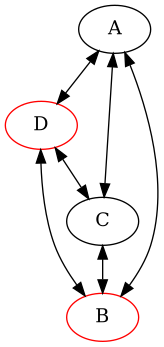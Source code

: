 @startuml 
digraph G {
 concentrate=true 
A -> D;
A -> B;
A -> C;
D [color=red]D -> A;
D -> B;
D -> C;
B [color=red]B -> A;
B -> D;
B -> C;
C -> A;
C -> D;
C -> B;
} 
 @enduml